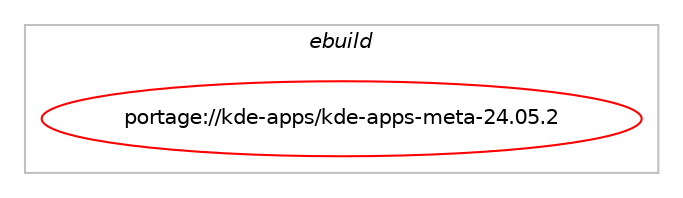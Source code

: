 digraph prolog {

# *************
# Graph options
# *************

newrank=true;
concentrate=true;
compound=true;
graph [rankdir=LR,fontname=Helvetica,fontsize=10,ranksep=1.5];#, ranksep=2.5, nodesep=0.2];
edge  [arrowhead=vee];
node  [fontname=Helvetica,fontsize=10];

# **********
# The ebuild
# **********

subgraph cluster_leftcol {
color=gray;
label=<<i>ebuild</i>>;
id [label="portage://kde-apps/kde-apps-meta-24.05.2", color=red, width=4, href="../kde-apps/kde-apps-meta-24.05.2.svg"];
}

# ****************
# The dependencies
# ****************

subgraph cluster_midcol {
color=gray;
label=<<i>dependencies</i>>;
subgraph cluster_compile {
fillcolor="#eeeeee";
style=filled;
label=<<i>compile</i>>;
}
subgraph cluster_compileandrun {
fillcolor="#eeeeee";
style=filled;
label=<<i>compile and run</i>>;
}
subgraph cluster_run {
fillcolor="#eeeeee";
style=filled;
label=<<i>run</i>>;
# *** BEGIN UNKNOWN DEPENDENCY TYPE (TODO) ***
# id -> equal(use_conditional_group(positive,accessibility,portage://kde-apps/kde-apps-meta-24.05.2,[package_dependency(portage://kde-apps/kde-apps-meta-24.05.2,run,no,kde-apps,kdeaccessibility-meta,greaterequal,[24.05.2,,,24.05.2],any_different_slot,[])]))
# *** END UNKNOWN DEPENDENCY TYPE (TODO) ***

# *** BEGIN UNKNOWN DEPENDENCY TYPE (TODO) ***
# id -> equal(use_conditional_group(positive,admin,portage://kde-apps/kde-apps-meta-24.05.2,[package_dependency(portage://kde-apps/kde-apps-meta-24.05.2,run,no,kde-apps,kdeadmin-meta,greaterequal,[24.05.2,,,24.05.2],any_different_slot,[])]))
# *** END UNKNOWN DEPENDENCY TYPE (TODO) ***

# *** BEGIN UNKNOWN DEPENDENCY TYPE (TODO) ***
# id -> equal(use_conditional_group(positive,education,portage://kde-apps/kde-apps-meta-24.05.2,[package_dependency(portage://kde-apps/kde-apps-meta-24.05.2,run,no,kde-apps,kdeedu-meta,greaterequal,[24.05.2,,,24.05.2],any_different_slot,[])]))
# *** END UNKNOWN DEPENDENCY TYPE (TODO) ***

# *** BEGIN UNKNOWN DEPENDENCY TYPE (TODO) ***
# id -> equal(use_conditional_group(positive,games,portage://kde-apps/kde-apps-meta-24.05.2,[package_dependency(portage://kde-apps/kde-apps-meta-24.05.2,run,no,kde-apps,kdegames-meta,greaterequal,[24.05.2,,,24.05.2],any_different_slot,[])]))
# *** END UNKNOWN DEPENDENCY TYPE (TODO) ***

# *** BEGIN UNKNOWN DEPENDENCY TYPE (TODO) ***
# id -> equal(use_conditional_group(positive,graphics,portage://kde-apps/kde-apps-meta-24.05.2,[package_dependency(portage://kde-apps/kde-apps-meta-24.05.2,run,no,kde-apps,kdegraphics-meta,greaterequal,[24.05.2,,,24.05.2],any_different_slot,[])]))
# *** END UNKNOWN DEPENDENCY TYPE (TODO) ***

# *** BEGIN UNKNOWN DEPENDENCY TYPE (TODO) ***
# id -> equal(use_conditional_group(positive,multimedia,portage://kde-apps/kde-apps-meta-24.05.2,[package_dependency(portage://kde-apps/kde-apps-meta-24.05.2,run,no,kde-apps,kdemultimedia-meta,greaterequal,[24.05.2,,,24.05.2],any_different_slot,[])]))
# *** END UNKNOWN DEPENDENCY TYPE (TODO) ***

# *** BEGIN UNKNOWN DEPENDENCY TYPE (TODO) ***
# id -> equal(use_conditional_group(positive,network,portage://kde-apps/kde-apps-meta-24.05.2,[package_dependency(portage://kde-apps/kde-apps-meta-24.05.2,run,no,kde-apps,kdenetwork-meta,greaterequal,[24.05.2,,,24.05.2],any_different_slot,[])]))
# *** END UNKNOWN DEPENDENCY TYPE (TODO) ***

# *** BEGIN UNKNOWN DEPENDENCY TYPE (TODO) ***
# id -> equal(use_conditional_group(positive,pim,portage://kde-apps/kde-apps-meta-24.05.2,[package_dependency(portage://kde-apps/kde-apps-meta-24.05.2,run,no,kde-apps,kdepim-meta,greaterequal,[24.05.2,,,24.05.2],any_different_slot,[])]))
# *** END UNKNOWN DEPENDENCY TYPE (TODO) ***

# *** BEGIN UNKNOWN DEPENDENCY TYPE (TODO) ***
# id -> equal(use_conditional_group(positive,sdk,portage://kde-apps/kde-apps-meta-24.05.2,[package_dependency(portage://kde-apps/kde-apps-meta-24.05.2,run,no,kde-apps,kdesdk-meta,greaterequal,[24.05.2,,,24.05.2],any_different_slot,[])]))
# *** END UNKNOWN DEPENDENCY TYPE (TODO) ***

# *** BEGIN UNKNOWN DEPENDENCY TYPE (TODO) ***
# id -> equal(use_conditional_group(positive,utils,portage://kde-apps/kde-apps-meta-24.05.2,[package_dependency(portage://kde-apps/kde-apps-meta-24.05.2,run,no,kde-apps,kdeutils-meta,greaterequal,[24.05.2,,,24.05.2],any_different_slot,[])]))
# *** END UNKNOWN DEPENDENCY TYPE (TODO) ***

# *** BEGIN UNKNOWN DEPENDENCY TYPE (TODO) ***
# id -> equal(package_dependency(portage://kde-apps/kde-apps-meta-24.05.2,run,no,kde-apps,kdecore-meta,greaterequal,[24.05.2,,,24.05.2],any_different_slot,[]))
# *** END UNKNOWN DEPENDENCY TYPE (TODO) ***

}
}

# **************
# The candidates
# **************

subgraph cluster_choices {
rank=same;
color=gray;
label=<<i>candidates</i>>;

}

}

